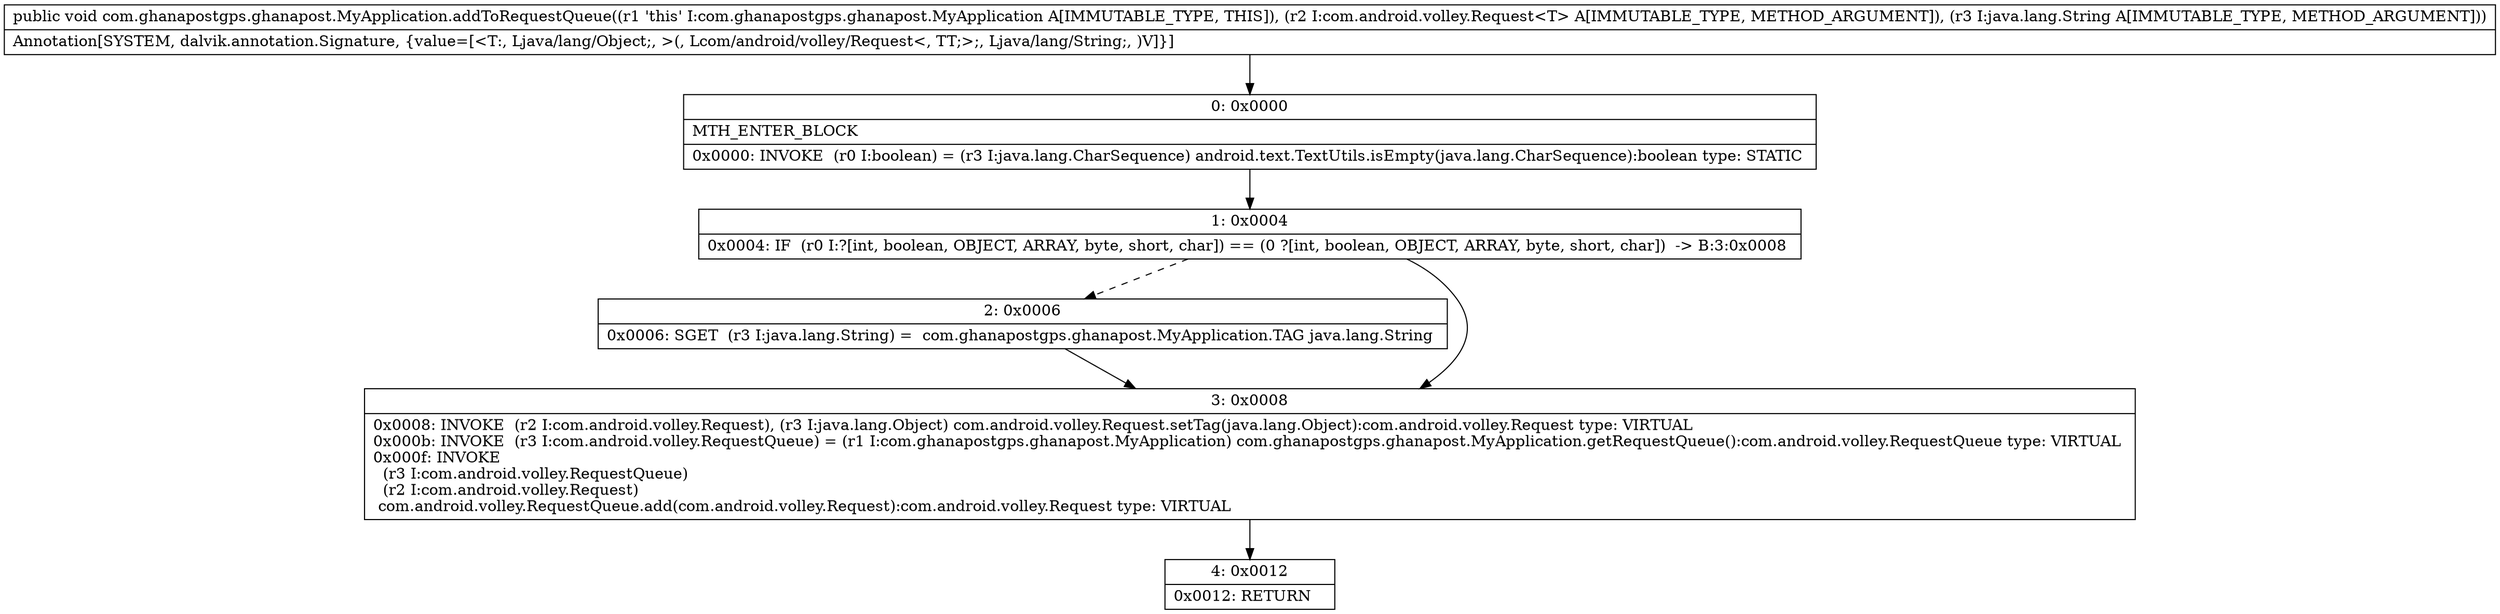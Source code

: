 digraph "CFG forcom.ghanapostgps.ghanapost.MyApplication.addToRequestQueue(Lcom\/android\/volley\/Request;Ljava\/lang\/String;)V" {
Node_0 [shape=record,label="{0\:\ 0x0000|MTH_ENTER_BLOCK\l|0x0000: INVOKE  (r0 I:boolean) = (r3 I:java.lang.CharSequence) android.text.TextUtils.isEmpty(java.lang.CharSequence):boolean type: STATIC \l}"];
Node_1 [shape=record,label="{1\:\ 0x0004|0x0004: IF  (r0 I:?[int, boolean, OBJECT, ARRAY, byte, short, char]) == (0 ?[int, boolean, OBJECT, ARRAY, byte, short, char])  \-\> B:3:0x0008 \l}"];
Node_2 [shape=record,label="{2\:\ 0x0006|0x0006: SGET  (r3 I:java.lang.String) =  com.ghanapostgps.ghanapost.MyApplication.TAG java.lang.String \l}"];
Node_3 [shape=record,label="{3\:\ 0x0008|0x0008: INVOKE  (r2 I:com.android.volley.Request), (r3 I:java.lang.Object) com.android.volley.Request.setTag(java.lang.Object):com.android.volley.Request type: VIRTUAL \l0x000b: INVOKE  (r3 I:com.android.volley.RequestQueue) = (r1 I:com.ghanapostgps.ghanapost.MyApplication) com.ghanapostgps.ghanapost.MyApplication.getRequestQueue():com.android.volley.RequestQueue type: VIRTUAL \l0x000f: INVOKE  \l  (r3 I:com.android.volley.RequestQueue)\l  (r2 I:com.android.volley.Request)\l com.android.volley.RequestQueue.add(com.android.volley.Request):com.android.volley.Request type: VIRTUAL \l}"];
Node_4 [shape=record,label="{4\:\ 0x0012|0x0012: RETURN   \l}"];
MethodNode[shape=record,label="{public void com.ghanapostgps.ghanapost.MyApplication.addToRequestQueue((r1 'this' I:com.ghanapostgps.ghanapost.MyApplication A[IMMUTABLE_TYPE, THIS]), (r2 I:com.android.volley.Request\<T\> A[IMMUTABLE_TYPE, METHOD_ARGUMENT]), (r3 I:java.lang.String A[IMMUTABLE_TYPE, METHOD_ARGUMENT]))  | Annotation[SYSTEM, dalvik.annotation.Signature, \{value=[\<T:, Ljava\/lang\/Object;, \>(, Lcom\/android\/volley\/Request\<, TT;\>;, Ljava\/lang\/String;, )V]\}]\l}"];
MethodNode -> Node_0;
Node_0 -> Node_1;
Node_1 -> Node_2[style=dashed];
Node_1 -> Node_3;
Node_2 -> Node_3;
Node_3 -> Node_4;
}

